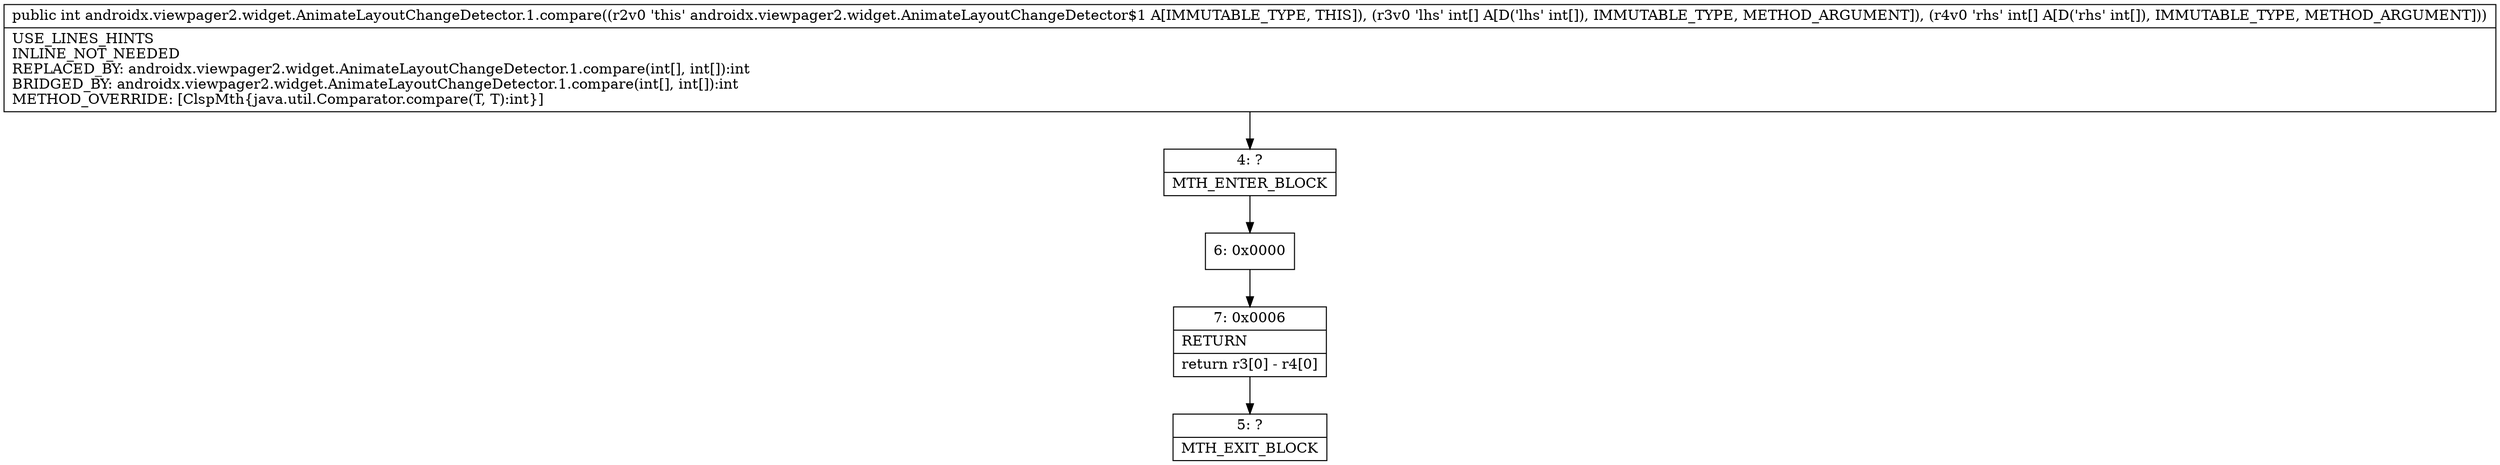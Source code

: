 digraph "CFG forandroidx.viewpager2.widget.AnimateLayoutChangeDetector.1.compare([I[I)I" {
Node_4 [shape=record,label="{4\:\ ?|MTH_ENTER_BLOCK\l}"];
Node_6 [shape=record,label="{6\:\ 0x0000}"];
Node_7 [shape=record,label="{7\:\ 0x0006|RETURN\l|return r3[0] \- r4[0]\l}"];
Node_5 [shape=record,label="{5\:\ ?|MTH_EXIT_BLOCK\l}"];
MethodNode[shape=record,label="{public int androidx.viewpager2.widget.AnimateLayoutChangeDetector.1.compare((r2v0 'this' androidx.viewpager2.widget.AnimateLayoutChangeDetector$1 A[IMMUTABLE_TYPE, THIS]), (r3v0 'lhs' int[] A[D('lhs' int[]), IMMUTABLE_TYPE, METHOD_ARGUMENT]), (r4v0 'rhs' int[] A[D('rhs' int[]), IMMUTABLE_TYPE, METHOD_ARGUMENT]))  | USE_LINES_HINTS\lINLINE_NOT_NEEDED\lREPLACED_BY: androidx.viewpager2.widget.AnimateLayoutChangeDetector.1.compare(int[], int[]):int\lBRIDGED_BY: androidx.viewpager2.widget.AnimateLayoutChangeDetector.1.compare(int[], int[]):int\lMETHOD_OVERRIDE: [ClspMth\{java.util.Comparator.compare(T, T):int\}]\l}"];
MethodNode -> Node_4;Node_4 -> Node_6;
Node_6 -> Node_7;
Node_7 -> Node_5;
}

